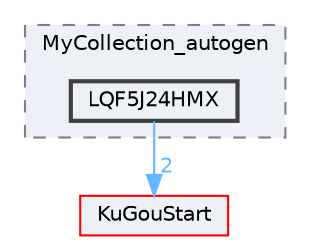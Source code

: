 digraph "LQF5J24HMX"
{
 // LATEX_PDF_SIZE
  bgcolor="transparent";
  edge [fontname=Helvetica,fontsize=10,labelfontname=Helvetica,labelfontsize=10];
  node [fontname=Helvetica,fontsize=10,shape=box,height=0.2,width=0.4];
  compound=true
  subgraph clusterdir_9df1af6f5faef66ca89c7be493e3c61d {
    graph [ bgcolor="#edf0f7", pencolor="grey50", label="MyCollection_autogen", fontname=Helvetica,fontsize=10 style="filled,dashed", URL="dir_9df1af6f5faef66ca89c7be493e3c61d.html",tooltip=""]
  dir_18636c718a3b84f3a913f68d93a17921 [label="LQF5J24HMX", fillcolor="#edf0f7", color="grey25", style="filled,bold", URL="dir_18636c718a3b84f3a913f68d93a17921.html",tooltip=""];
  }
  dir_e60601b218beddc6af0778ac41ea9cb2 [label="KuGouStart", fillcolor="#edf0f7", color="red", style="filled", URL="dir_e60601b218beddc6af0778ac41ea9cb2.html",tooltip=""];
  dir_18636c718a3b84f3a913f68d93a17921->dir_e60601b218beddc6af0778ac41ea9cb2 [headlabel="2", labeldistance=1.5 headhref="dir_000198_000172.html" href="dir_000198_000172.html" color="steelblue1" fontcolor="steelblue1"];
}
